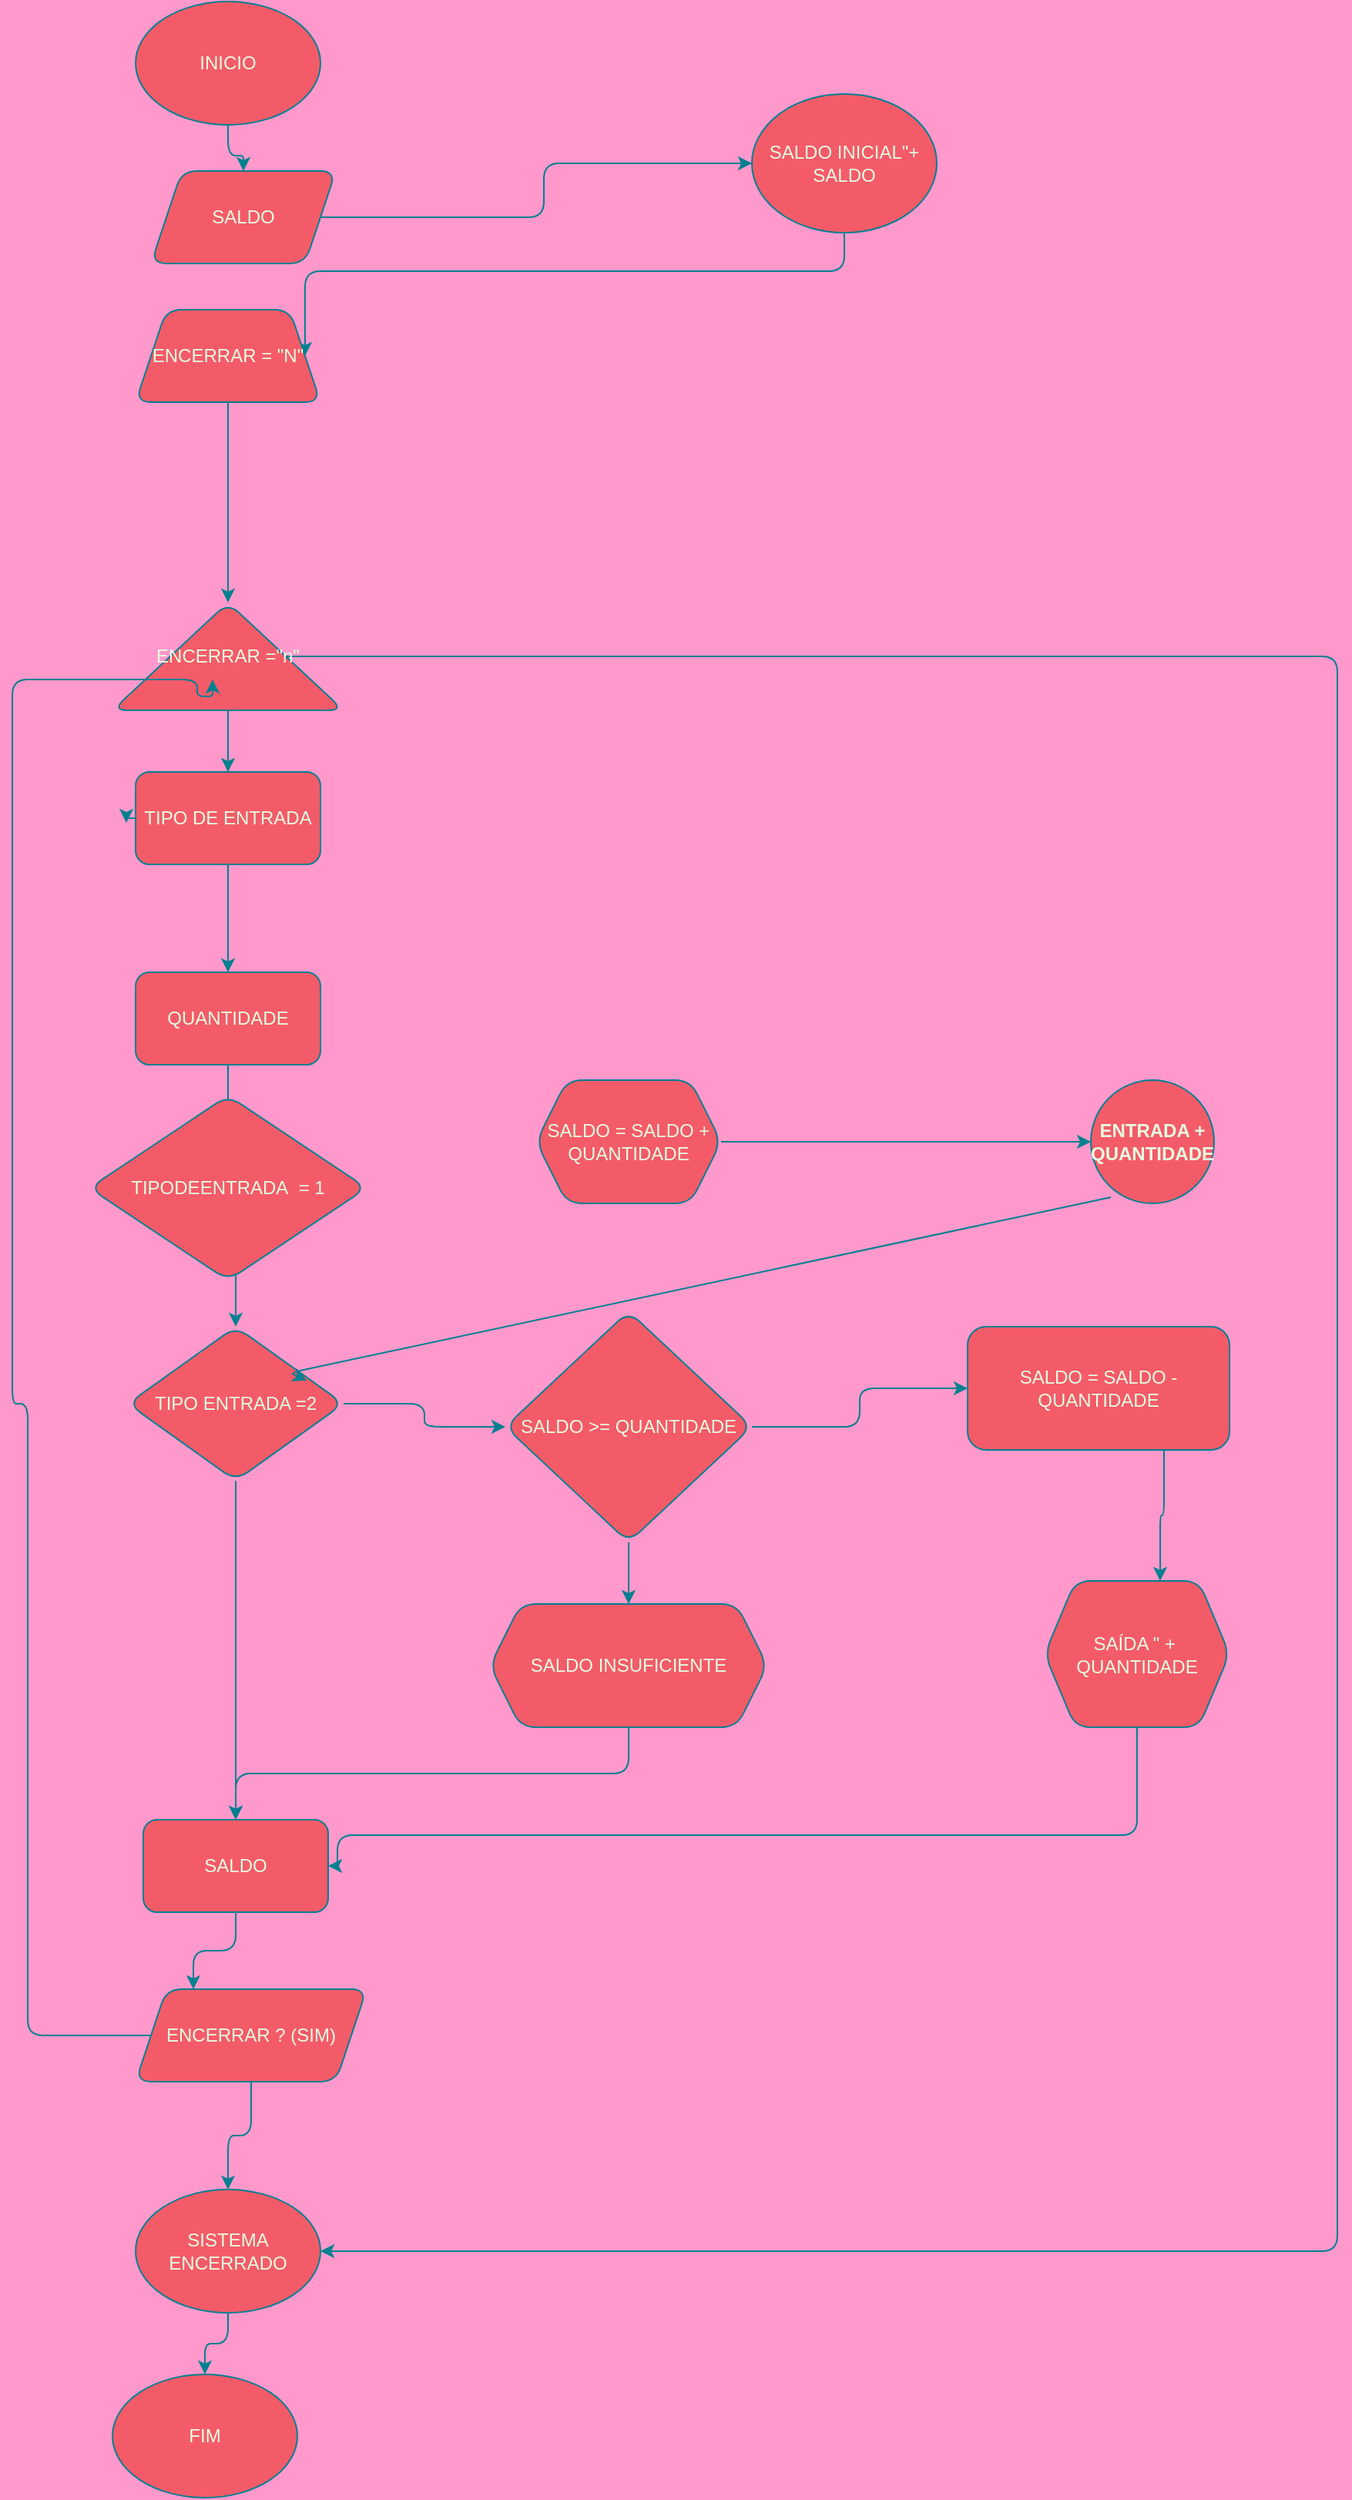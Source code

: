 <mxfile version="23.1.4" type="github">
  <diagram name="Página-1" id="hkWWeiboVe9sUNlQPaUf">
    <mxGraphModel dx="1932" dy="2181" grid="1" gridSize="10" guides="1" tooltips="1" connect="1" arrows="1" fold="1" page="1" pageScale="1" pageWidth="1100" pageHeight="850" background="#FF99CC" math="0" shadow="0">
      <root>
        <mxCell id="0" />
        <mxCell id="1" parent="0" />
        <mxCell id="j6Lws621C_ySIaAUtMNY-6" value="INICIO" style="ellipse;whiteSpace=wrap;html=1;fillColor=#F45B69;strokeColor=#028090;labelBackgroundColor=none;fontColor=#E4FDE1;rounded=1;" vertex="1" parent="1">
          <mxGeometry x="-560" y="-1450" width="120" height="80" as="geometry" />
        </mxCell>
        <mxCell id="j6Lws621C_ySIaAUtMNY-10" style="edgeStyle=orthogonalEdgeStyle;rounded=1;orthogonalLoop=1;jettySize=auto;html=1;exitX=1;exitY=0.5;exitDx=0;exitDy=0;labelBackgroundColor=none;strokeColor=#028090;fontColor=default;" edge="1" parent="1" source="j6Lws621C_ySIaAUtMNY-8" target="j6Lws621C_ySIaAUtMNY-9">
          <mxGeometry relative="1" as="geometry" />
        </mxCell>
        <mxCell id="j6Lws621C_ySIaAUtMNY-67" style="edgeStyle=orthogonalEdgeStyle;rounded=1;orthogonalLoop=1;jettySize=auto;html=1;exitX=0.5;exitY=1;exitDx=0;exitDy=0;entryX=1;entryY=0.5;entryDx=0;entryDy=0;strokeColor=#028090;fontColor=#E4FDE1;fillColor=#F45B69;" edge="1" parent="1" source="j6Lws621C_ySIaAUtMNY-9" target="j6Lws621C_ySIaAUtMNY-11">
          <mxGeometry relative="1" as="geometry" />
        </mxCell>
        <mxCell id="j6Lws621C_ySIaAUtMNY-9" value="SALDO INICIAL&quot;+ SALDO" style="ellipse;whiteSpace=wrap;html=1;fillColor=#F45B69;strokeColor=#028090;labelBackgroundColor=none;fontColor=#E4FDE1;rounded=1;" vertex="1" parent="1">
          <mxGeometry x="-160" y="-1390" width="120" height="90" as="geometry" />
        </mxCell>
        <mxCell id="j6Lws621C_ySIaAUtMNY-68" style="edgeStyle=orthogonalEdgeStyle;rounded=1;orthogonalLoop=1;jettySize=auto;html=1;strokeColor=#028090;fontColor=#E4FDE1;fillColor=#F45B69;" edge="1" parent="1" source="j6Lws621C_ySIaAUtMNY-11" target="j6Lws621C_ySIaAUtMNY-14">
          <mxGeometry relative="1" as="geometry" />
        </mxCell>
        <mxCell id="j6Lws621C_ySIaAUtMNY-11" value="ENCERRAR = &quot;N&quot;" style="shape=trapezoid;perimeter=trapezoidPerimeter;whiteSpace=wrap;html=1;fixedSize=1;fillColor=#F45B69;strokeColor=#028090;labelBackgroundColor=none;fontColor=#E4FDE1;rounded=1;" vertex="1" parent="1">
          <mxGeometry x="-560" y="-1250" width="120" height="60" as="geometry" />
        </mxCell>
        <mxCell id="j6Lws621C_ySIaAUtMNY-69" style="edgeStyle=orthogonalEdgeStyle;rounded=1;orthogonalLoop=1;jettySize=auto;html=1;entryX=0.5;entryY=0;entryDx=0;entryDy=0;strokeColor=#028090;fontColor=#E4FDE1;fillColor=#F45B69;" edge="1" parent="1" source="j6Lws621C_ySIaAUtMNY-14" target="j6Lws621C_ySIaAUtMNY-16">
          <mxGeometry relative="1" as="geometry" />
        </mxCell>
        <mxCell id="j6Lws621C_ySIaAUtMNY-72" style="edgeStyle=orthogonalEdgeStyle;rounded=1;orthogonalLoop=1;jettySize=auto;html=1;strokeColor=#028090;fontColor=#E4FDE1;fillColor=#F45B69;" edge="1" parent="1" source="j6Lws621C_ySIaAUtMNY-14" target="j6Lws621C_ySIaAUtMNY-42">
          <mxGeometry relative="1" as="geometry">
            <mxPoint x="-430" y="1" as="targetPoint" />
            <Array as="points">
              <mxPoint x="220" y="-1025" />
              <mxPoint x="220" y="10" />
            </Array>
          </mxGeometry>
        </mxCell>
        <mxCell id="j6Lws621C_ySIaAUtMNY-14" value="ENCERRAR =&quot;n&quot;" style="triangle;whiteSpace=wrap;html=1;direction=north;fillColor=#F45B69;strokeColor=#028090;labelBackgroundColor=none;fontColor=#E4FDE1;rounded=1;" vertex="1" parent="1">
          <mxGeometry x="-575" y="-1060" width="150" height="70" as="geometry" />
        </mxCell>
        <mxCell id="j6Lws621C_ySIaAUtMNY-70" style="edgeStyle=orthogonalEdgeStyle;rounded=1;orthogonalLoop=1;jettySize=auto;html=1;exitX=0.5;exitY=1;exitDx=0;exitDy=0;strokeColor=#028090;fontColor=#E4FDE1;fillColor=#F45B69;" edge="1" parent="1" source="j6Lws621C_ySIaAUtMNY-16" target="j6Lws621C_ySIaAUtMNY-19">
          <mxGeometry relative="1" as="geometry" />
        </mxCell>
        <mxCell id="j6Lws621C_ySIaAUtMNY-16" value="TIPO DE ENTRADA" style="rounded=1;whiteSpace=wrap;html=1;fillColor=#F45B69;strokeColor=#028090;labelBackgroundColor=none;fontColor=#E4FDE1;" vertex="1" parent="1">
          <mxGeometry x="-560" y="-950" width="120" height="60" as="geometry" />
        </mxCell>
        <mxCell id="j6Lws621C_ySIaAUtMNY-18" style="edgeStyle=orthogonalEdgeStyle;rounded=1;orthogonalLoop=1;jettySize=auto;html=1;exitX=0;exitY=0.5;exitDx=0;exitDy=0;entryX=-0.05;entryY=0.55;entryDx=0;entryDy=0;entryPerimeter=0;labelBackgroundColor=none;strokeColor=#028090;fontColor=default;" edge="1" parent="1" source="j6Lws621C_ySIaAUtMNY-16" target="j6Lws621C_ySIaAUtMNY-16">
          <mxGeometry relative="1" as="geometry" />
        </mxCell>
        <mxCell id="j6Lws621C_ySIaAUtMNY-47" style="edgeStyle=orthogonalEdgeStyle;rounded=1;orthogonalLoop=1;jettySize=auto;html=1;exitX=0.5;exitY=1;exitDx=0;exitDy=0;strokeColor=#028090;fontColor=#E4FDE1;fillColor=#F45B69;" edge="1" parent="1" source="j6Lws621C_ySIaAUtMNY-19" target="j6Lws621C_ySIaAUtMNY-33">
          <mxGeometry relative="1" as="geometry" />
        </mxCell>
        <mxCell id="j6Lws621C_ySIaAUtMNY-19" value="QUANTIDADE" style="rounded=1;whiteSpace=wrap;html=1;fillColor=#F45B69;strokeColor=#028090;labelBackgroundColor=none;fontColor=#E4FDE1;" vertex="1" parent="1">
          <mxGeometry x="-560" y="-820" width="120" height="60" as="geometry" />
        </mxCell>
        <mxCell id="j6Lws621C_ySIaAUtMNY-23" value="SALDO = SALDO + QUANTIDADE" style="shape=hexagon;perimeter=hexagonPerimeter2;whiteSpace=wrap;html=1;fixedSize=1;fillColor=#F45B69;strokeColor=#028090;labelBackgroundColor=none;fontColor=#E4FDE1;rounded=1;" vertex="1" parent="1">
          <mxGeometry x="-300" y="-750" width="120" height="80" as="geometry" />
        </mxCell>
        <mxCell id="j6Lws621C_ySIaAUtMNY-24" value="ENTRADA + QUANTIDADE" style="ellipse;whiteSpace=wrap;html=1;aspect=fixed;fillColor=#F45B69;strokeColor=#028090;fontStyle=1;labelBackgroundColor=none;fontColor=#E4FDE1;rounded=1;" vertex="1" parent="1">
          <mxGeometry x="60" y="-750" width="80" height="80" as="geometry" />
        </mxCell>
        <mxCell id="j6Lws621C_ySIaAUtMNY-26" value="" style="endArrow=classic;html=1;rounded=1;labelBackgroundColor=none;strokeColor=#028090;fontColor=default;" edge="1" parent="1" source="j6Lws621C_ySIaAUtMNY-23" target="j6Lws621C_ySIaAUtMNY-24">
          <mxGeometry width="50" height="50" relative="1" as="geometry">
            <mxPoint x="-60" y="755" as="sourcePoint" />
            <mxPoint x="-10" y="705" as="targetPoint" />
          </mxGeometry>
        </mxCell>
        <mxCell id="j6Lws621C_ySIaAUtMNY-27" value="" style="edgeStyle=orthogonalEdgeStyle;rounded=1;orthogonalLoop=1;jettySize=auto;html=1;exitX=0.5;exitY=1;exitDx=0;exitDy=0;labelBackgroundColor=none;strokeColor=#028090;fontColor=default;" edge="1" parent="1" source="j6Lws621C_ySIaAUtMNY-6" target="j6Lws621C_ySIaAUtMNY-8">
          <mxGeometry relative="1" as="geometry">
            <mxPoint x="-330" y="150" as="targetPoint" />
            <mxPoint x="-320" y="-180" as="sourcePoint" />
          </mxGeometry>
        </mxCell>
        <mxCell id="j6Lws621C_ySIaAUtMNY-8" value="SALDO" style="shape=parallelogram;perimeter=parallelogramPerimeter;whiteSpace=wrap;html=1;fixedSize=1;fillColor=#F45B69;strokeColor=#028090;labelBackgroundColor=none;fontColor=#E4FDE1;rounded=1;" vertex="1" parent="1">
          <mxGeometry x="-550" y="-1340" width="120" height="60" as="geometry" />
        </mxCell>
        <mxCell id="j6Lws621C_ySIaAUtMNY-49" style="edgeStyle=orthogonalEdgeStyle;rounded=1;orthogonalLoop=1;jettySize=auto;html=1;exitX=1;exitY=0.5;exitDx=0;exitDy=0;strokeColor=#028090;fontColor=#E4FDE1;fillColor=#F45B69;" edge="1" parent="1" source="j6Lws621C_ySIaAUtMNY-33" target="j6Lws621C_ySIaAUtMNY-34">
          <mxGeometry relative="1" as="geometry" />
        </mxCell>
        <mxCell id="j6Lws621C_ySIaAUtMNY-57" style="edgeStyle=orthogonalEdgeStyle;rounded=1;orthogonalLoop=1;jettySize=auto;html=1;exitX=0.5;exitY=1;exitDx=0;exitDy=0;strokeColor=#028090;fontColor=#E4FDE1;fillColor=#F45B69;" edge="1" parent="1" source="j6Lws621C_ySIaAUtMNY-33" target="j6Lws621C_ySIaAUtMNY-40">
          <mxGeometry relative="1" as="geometry" />
        </mxCell>
        <mxCell id="j6Lws621C_ySIaAUtMNY-33" value="TIPO ENTRADA =2" style="rhombus;whiteSpace=wrap;html=1;labelBackgroundColor=none;fillColor=#F45B69;strokeColor=#028090;fontColor=#E4FDE1;rounded=1;" vertex="1" parent="1">
          <mxGeometry x="-565" y="-590" width="140" height="100" as="geometry" />
        </mxCell>
        <mxCell id="j6Lws621C_ySIaAUtMNY-50" style="edgeStyle=orthogonalEdgeStyle;rounded=1;orthogonalLoop=1;jettySize=auto;html=1;exitX=1;exitY=0.5;exitDx=0;exitDy=0;strokeColor=#028090;fontColor=#E4FDE1;fillColor=#F45B69;" edge="1" parent="1" source="j6Lws621C_ySIaAUtMNY-34" target="j6Lws621C_ySIaAUtMNY-35">
          <mxGeometry relative="1" as="geometry" />
        </mxCell>
        <mxCell id="j6Lws621C_ySIaAUtMNY-52" style="edgeStyle=orthogonalEdgeStyle;rounded=1;orthogonalLoop=1;jettySize=auto;html=1;exitX=0.5;exitY=1;exitDx=0;exitDy=0;strokeColor=#028090;fontColor=#E4FDE1;fillColor=#F45B69;" edge="1" parent="1" source="j6Lws621C_ySIaAUtMNY-34" target="j6Lws621C_ySIaAUtMNY-36">
          <mxGeometry relative="1" as="geometry" />
        </mxCell>
        <mxCell id="j6Lws621C_ySIaAUtMNY-34" value="SALDO &amp;gt;= QUANTIDADE" style="rhombus;whiteSpace=wrap;html=1;labelBackgroundColor=none;fillColor=#F45B69;strokeColor=#028090;fontColor=#E4FDE1;rounded=1;" vertex="1" parent="1">
          <mxGeometry x="-320" y="-600" width="160" height="150" as="geometry" />
        </mxCell>
        <mxCell id="j6Lws621C_ySIaAUtMNY-51" style="edgeStyle=orthogonalEdgeStyle;rounded=1;orthogonalLoop=1;jettySize=auto;html=1;exitX=0.75;exitY=1;exitDx=0;exitDy=0;entryX=0.625;entryY=0;entryDx=0;entryDy=0;strokeColor=#028090;fontColor=#E4FDE1;fillColor=#F45B69;" edge="1" parent="1" source="j6Lws621C_ySIaAUtMNY-35" target="j6Lws621C_ySIaAUtMNY-37">
          <mxGeometry relative="1" as="geometry" />
        </mxCell>
        <mxCell id="j6Lws621C_ySIaAUtMNY-35" value="SALDO = SALDO - QUANTIDADE" style="rounded=1;whiteSpace=wrap;html=1;labelBackgroundColor=none;fillColor=#F45B69;strokeColor=#028090;fontColor=#E4FDE1;" vertex="1" parent="1">
          <mxGeometry x="-20" y="-590" width="170" height="80" as="geometry" />
        </mxCell>
        <mxCell id="j6Lws621C_ySIaAUtMNY-53" style="edgeStyle=orthogonalEdgeStyle;rounded=1;orthogonalLoop=1;jettySize=auto;html=1;exitX=0.5;exitY=1;exitDx=0;exitDy=0;strokeColor=#028090;fontColor=#E4FDE1;fillColor=#F45B69;" edge="1" parent="1" source="j6Lws621C_ySIaAUtMNY-36" target="j6Lws621C_ySIaAUtMNY-40">
          <mxGeometry relative="1" as="geometry" />
        </mxCell>
        <mxCell id="j6Lws621C_ySIaAUtMNY-36" value="SALDO INSUFICIENTE" style="shape=hexagon;perimeter=hexagonPerimeter2;whiteSpace=wrap;html=1;fixedSize=1;labelBackgroundColor=none;fillColor=#F45B69;strokeColor=#028090;fontColor=#E4FDE1;rounded=1;" vertex="1" parent="1">
          <mxGeometry x="-330" y="-410" width="180" height="80" as="geometry" />
        </mxCell>
        <mxCell id="j6Lws621C_ySIaAUtMNY-65" style="edgeStyle=orthogonalEdgeStyle;rounded=1;orthogonalLoop=1;jettySize=auto;html=1;strokeColor=#028090;fontColor=#E4FDE1;fillColor=#F45B69;" edge="1" parent="1" source="j6Lws621C_ySIaAUtMNY-37" target="j6Lws621C_ySIaAUtMNY-40">
          <mxGeometry relative="1" as="geometry">
            <mxPoint x="-430" y="-240" as="targetPoint" />
            <Array as="points">
              <mxPoint x="90" y="-260" />
              <mxPoint x="-429" y="-260" />
              <mxPoint x="-429" y="-240" />
            </Array>
          </mxGeometry>
        </mxCell>
        <mxCell id="j6Lws621C_ySIaAUtMNY-37" value="SAÍDA &quot; +&amp;nbsp; QUANTIDADE" style="shape=hexagon;perimeter=hexagonPerimeter2;whiteSpace=wrap;html=1;fixedSize=1;labelBackgroundColor=none;fillColor=#F45B69;strokeColor=#028090;fontColor=#E4FDE1;rounded=1;" vertex="1" parent="1">
          <mxGeometry x="30" y="-425" width="120" height="95" as="geometry" />
        </mxCell>
        <mxCell id="j6Lws621C_ySIaAUtMNY-66" style="edgeStyle=orthogonalEdgeStyle;rounded=1;orthogonalLoop=1;jettySize=auto;html=1;exitX=0.5;exitY=1;exitDx=0;exitDy=0;entryX=0.25;entryY=0;entryDx=0;entryDy=0;strokeColor=#028090;fontColor=#E4FDE1;fillColor=#F45B69;" edge="1" parent="1" source="j6Lws621C_ySIaAUtMNY-40" target="j6Lws621C_ySIaAUtMNY-41">
          <mxGeometry relative="1" as="geometry" />
        </mxCell>
        <mxCell id="j6Lws621C_ySIaAUtMNY-40" value="SALDO" style="rounded=1;whiteSpace=wrap;html=1;labelBackgroundColor=none;fillColor=#F45B69;strokeColor=#028090;fontColor=#E4FDE1;" vertex="1" parent="1">
          <mxGeometry x="-555" y="-270" width="120" height="60" as="geometry" />
        </mxCell>
        <mxCell id="j6Lws621C_ySIaAUtMNY-55" style="edgeStyle=orthogonalEdgeStyle;rounded=1;orthogonalLoop=1;jettySize=auto;html=1;exitX=0.5;exitY=1;exitDx=0;exitDy=0;entryX=0.5;entryY=0;entryDx=0;entryDy=0;strokeColor=#028090;fontColor=#E4FDE1;fillColor=#F45B69;" edge="1" parent="1" source="j6Lws621C_ySIaAUtMNY-41" target="j6Lws621C_ySIaAUtMNY-42">
          <mxGeometry relative="1" as="geometry" />
        </mxCell>
        <mxCell id="j6Lws621C_ySIaAUtMNY-56" style="edgeStyle=orthogonalEdgeStyle;rounded=1;orthogonalLoop=1;jettySize=auto;html=1;strokeColor=#028090;fontColor=#E4FDE1;fillColor=#F45B69;" edge="1" parent="1" source="j6Lws621C_ySIaAUtMNY-42" target="j6Lws621C_ySIaAUtMNY-43">
          <mxGeometry relative="1" as="geometry" />
        </mxCell>
        <mxCell id="j6Lws621C_ySIaAUtMNY-42" value="SISTEMA ENCERRADO" style="ellipse;whiteSpace=wrap;html=1;labelBackgroundColor=none;fillColor=#F45B69;strokeColor=#028090;fontColor=#E4FDE1;rounded=1;" vertex="1" parent="1">
          <mxGeometry x="-560" y="-30" width="120" height="80" as="geometry" />
        </mxCell>
        <mxCell id="j6Lws621C_ySIaAUtMNY-43" value="FIM" style="ellipse;whiteSpace=wrap;html=1;labelBackgroundColor=none;fillColor=#F45B69;strokeColor=#028090;fontColor=#E4FDE1;rounded=1;" vertex="1" parent="1">
          <mxGeometry x="-575" y="90" width="120" height="80" as="geometry" />
        </mxCell>
        <mxCell id="j6Lws621C_ySIaAUtMNY-44" value="" style="endArrow=classic;html=1;rounded=1;strokeColor=#028090;fontColor=#E4FDE1;fillColor=#F45B69;exitX=0.163;exitY=0.95;exitDx=0;exitDy=0;exitPerimeter=0;entryX=0.829;entryY=0.35;entryDx=0;entryDy=0;entryPerimeter=0;" edge="1" parent="1" source="j6Lws621C_ySIaAUtMNY-24" target="j6Lws621C_ySIaAUtMNY-33">
          <mxGeometry width="50" height="50" relative="1" as="geometry">
            <mxPoint x="30" y="-680" as="sourcePoint" />
            <mxPoint x="-370" y="-690" as="targetPoint" />
            <Array as="points">
              <mxPoint x="-460" y="-560" />
            </Array>
          </mxGeometry>
        </mxCell>
        <mxCell id="j6Lws621C_ySIaAUtMNY-59" value="TIPODEENTRADA&amp;nbsp; = 1" style="rhombus;whiteSpace=wrap;html=1;rounded=1;strokeColor=#028090;fontColor=#E4FDE1;fillColor=#F45B69;" vertex="1" parent="1">
          <mxGeometry x="-590" y="-740" width="180" height="120" as="geometry" />
        </mxCell>
        <mxCell id="j6Lws621C_ySIaAUtMNY-71" style="edgeStyle=orthogonalEdgeStyle;rounded=1;orthogonalLoop=1;jettySize=auto;html=1;strokeColor=#028090;fontColor=#E4FDE1;fillColor=#F45B69;" edge="1" parent="1" source="j6Lws621C_ySIaAUtMNY-41">
          <mxGeometry relative="1" as="geometry">
            <mxPoint x="-510" y="-1010" as="targetPoint" />
            <Array as="points">
              <mxPoint x="-630" y="-130" />
              <mxPoint x="-630" y="-540" />
              <mxPoint x="-640" y="-540" />
              <mxPoint x="-640" y="-1010" />
              <mxPoint x="-520" y="-1010" />
              <mxPoint x="-520" y="-999" />
              <mxPoint x="-510" y="-999" />
            </Array>
          </mxGeometry>
        </mxCell>
        <mxCell id="j6Lws621C_ySIaAUtMNY-41" value="ENCERRAR ? (SIM)" style="shape=parallelogram;perimeter=parallelogramPerimeter;whiteSpace=wrap;html=1;fixedSize=1;labelBackgroundColor=none;fillColor=#F45B69;strokeColor=#028090;fontColor=#E4FDE1;rounded=1;" vertex="1" parent="1">
          <mxGeometry x="-560" y="-160" width="150" height="60" as="geometry" />
        </mxCell>
      </root>
    </mxGraphModel>
  </diagram>
</mxfile>
